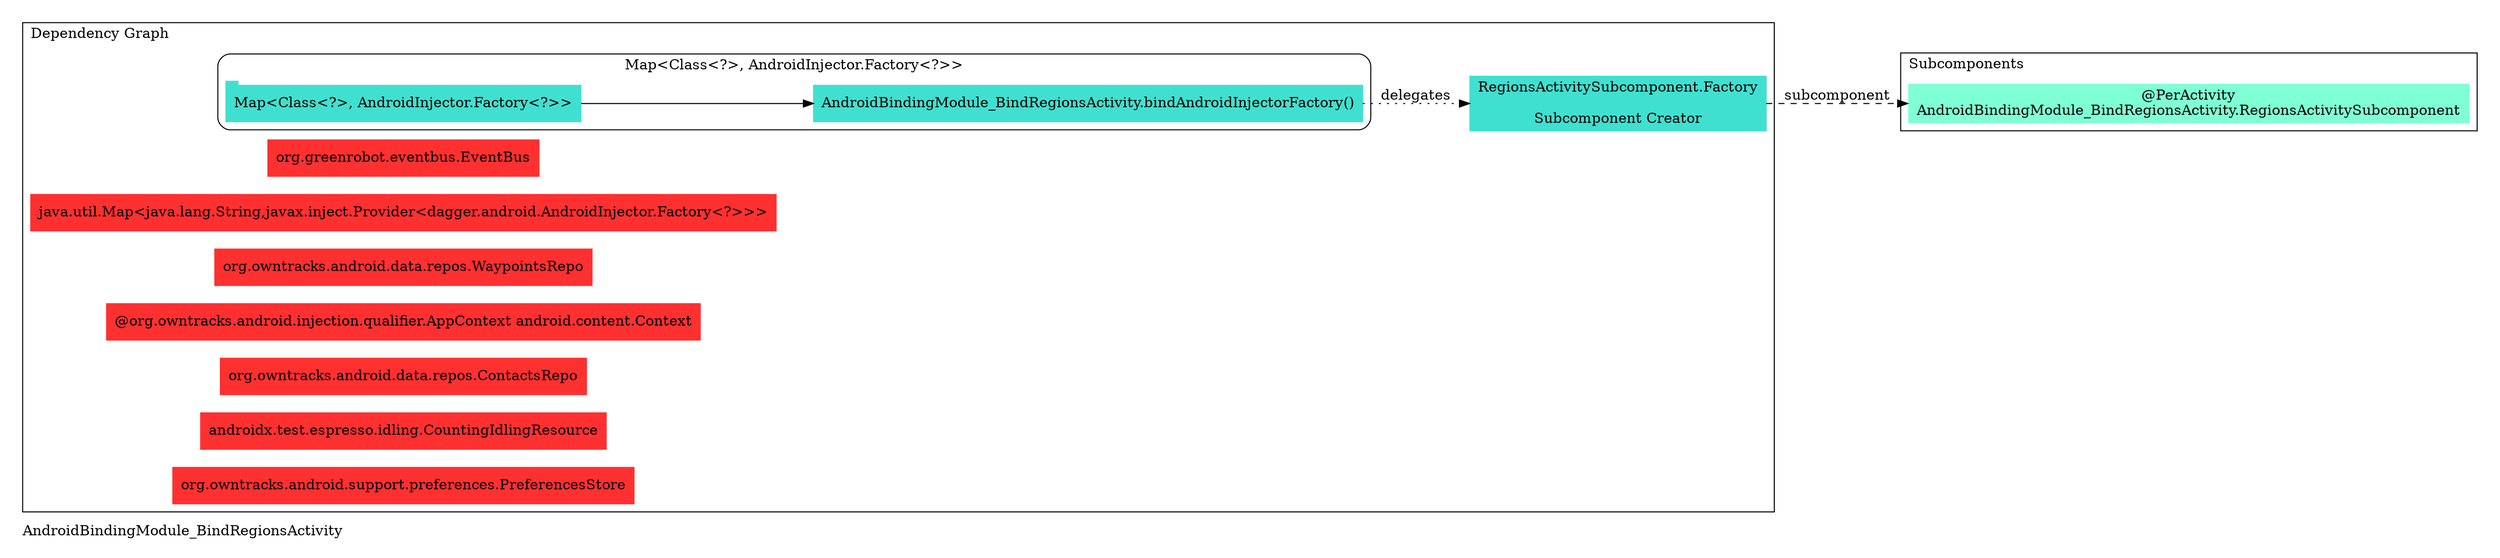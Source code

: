 digraph "org.owntracks.android.injection.modules.AndroidBindingModule_BindRegionsActivity" {
  graph [rankdir="LR", labeljust="l", label="AndroidBindingModule_BindRegionsActivity", pad="0.2", compound="true"]
  node [shape="rectangle", style="filled", color="turquoise"]
  subgraph "cluster_Entry Points" {
    graph [labeljust="l", label="Entry Points"]
    node [shape="component", penwidth="2"]
  }
  subgraph "cluster_Dependency Graph" {
    graph [labeljust="l", label="Dependency Graph"]
    "b5f47445-f924-45af-a7f9-7e133d7ca2f2" [label="AndroidBindingModule_BindRegionsActivity.bindAndroidInjectorFactory()", color="turquoise"]
    "e1cf4d2e-bfd5-4f31-8b9a-d81919e90440" [label="RegionsActivitySubcomponent.Factory\n\nSubcomponent Creator", color="turquoise"]
    "731d58ba-842c-4ffb-b7d8-66694984129d" [label="org.greenrobot.eventbus.EventBus", color="firebrick1"]
    "b7bb53d5-e05b-47a0-b699-8ece2d219789" [label="java.util.Map<java.lang.String,javax.inject.Provider<dagger.android.AndroidInjector.Factory<?>>>", color="firebrick1"]
    "692b36e6-e694-45bc-ab24-71636d3306fa" [label="org.owntracks.android.data.repos.WaypointsRepo", color="firebrick1"]
    "48982164-c268-4e36-9d99-260a9b213f68" [label="@org.owntracks.android.injection.qualifier.AppContext android.content.Context", color="firebrick1"]
    "098cd3e0-8af0-4e77-b17d-81cadc9b8336" [label="org.owntracks.android.data.repos.ContactsRepo", color="firebrick1"]
    "7911cd8d-7dee-41b1-9a02-ecd2c094ccd5" [label="androidx.test.espresso.idling.CountingIdlingResource", color="firebrick1"]
    "25755215-97d7-4f3a-80cc-e20993f738ae" [label="org.owntracks.android.support.preferences.PreferencesStore", color="firebrick1"]
    subgraph "cluster_Map<Class<?>, AndroidInjector.Factory<?>>" {
      graph [label="Map<Class<?>, AndroidInjector.Factory<?>>", labeljust="c", style="rounded", color="black"]
      "8dfca055-1585-4385-aee0-f69e7111dc25" [label="Map<Class<?>, AndroidInjector.Factory<?>>", color="turquoise", shape="tab"]
      "b5f47445-f924-45af-a7f9-7e133d7ca2f2" [label="AndroidBindingModule_BindRegionsActivity.bindAndroidInjectorFactory()", color="turquoise"]
    }
  }
  subgraph "cluster_Subcomponents" {
    graph [labeljust="l", shape="folder", label="Subcomponents"]
    "cab3bbf7-cd08-47e5-943b-9398058736f1" [label="@PerActivity\nAndroidBindingModule_BindRegionsActivity.RegionsActivitySubcomponent", href="full_org.owntracks.android.injection.modules.AndroidBindingModule_BindRegionsActivity.RegionsActivitySubcomponent.svg", color="aquamarine"]
  }
  "8dfca055-1585-4385-aee0-f69e7111dc25" -> "b5f47445-f924-45af-a7f9-7e133d7ca2f2"
  "b5f47445-f924-45af-a7f9-7e133d7ca2f2" -> "e1cf4d2e-bfd5-4f31-8b9a-d81919e90440" [style="dotted", label="delegates"]
  "e1cf4d2e-bfd5-4f31-8b9a-d81919e90440" -> "cab3bbf7-cd08-47e5-943b-9398058736f1" [style="dashed", label="subcomponent", headport="w"]
}
